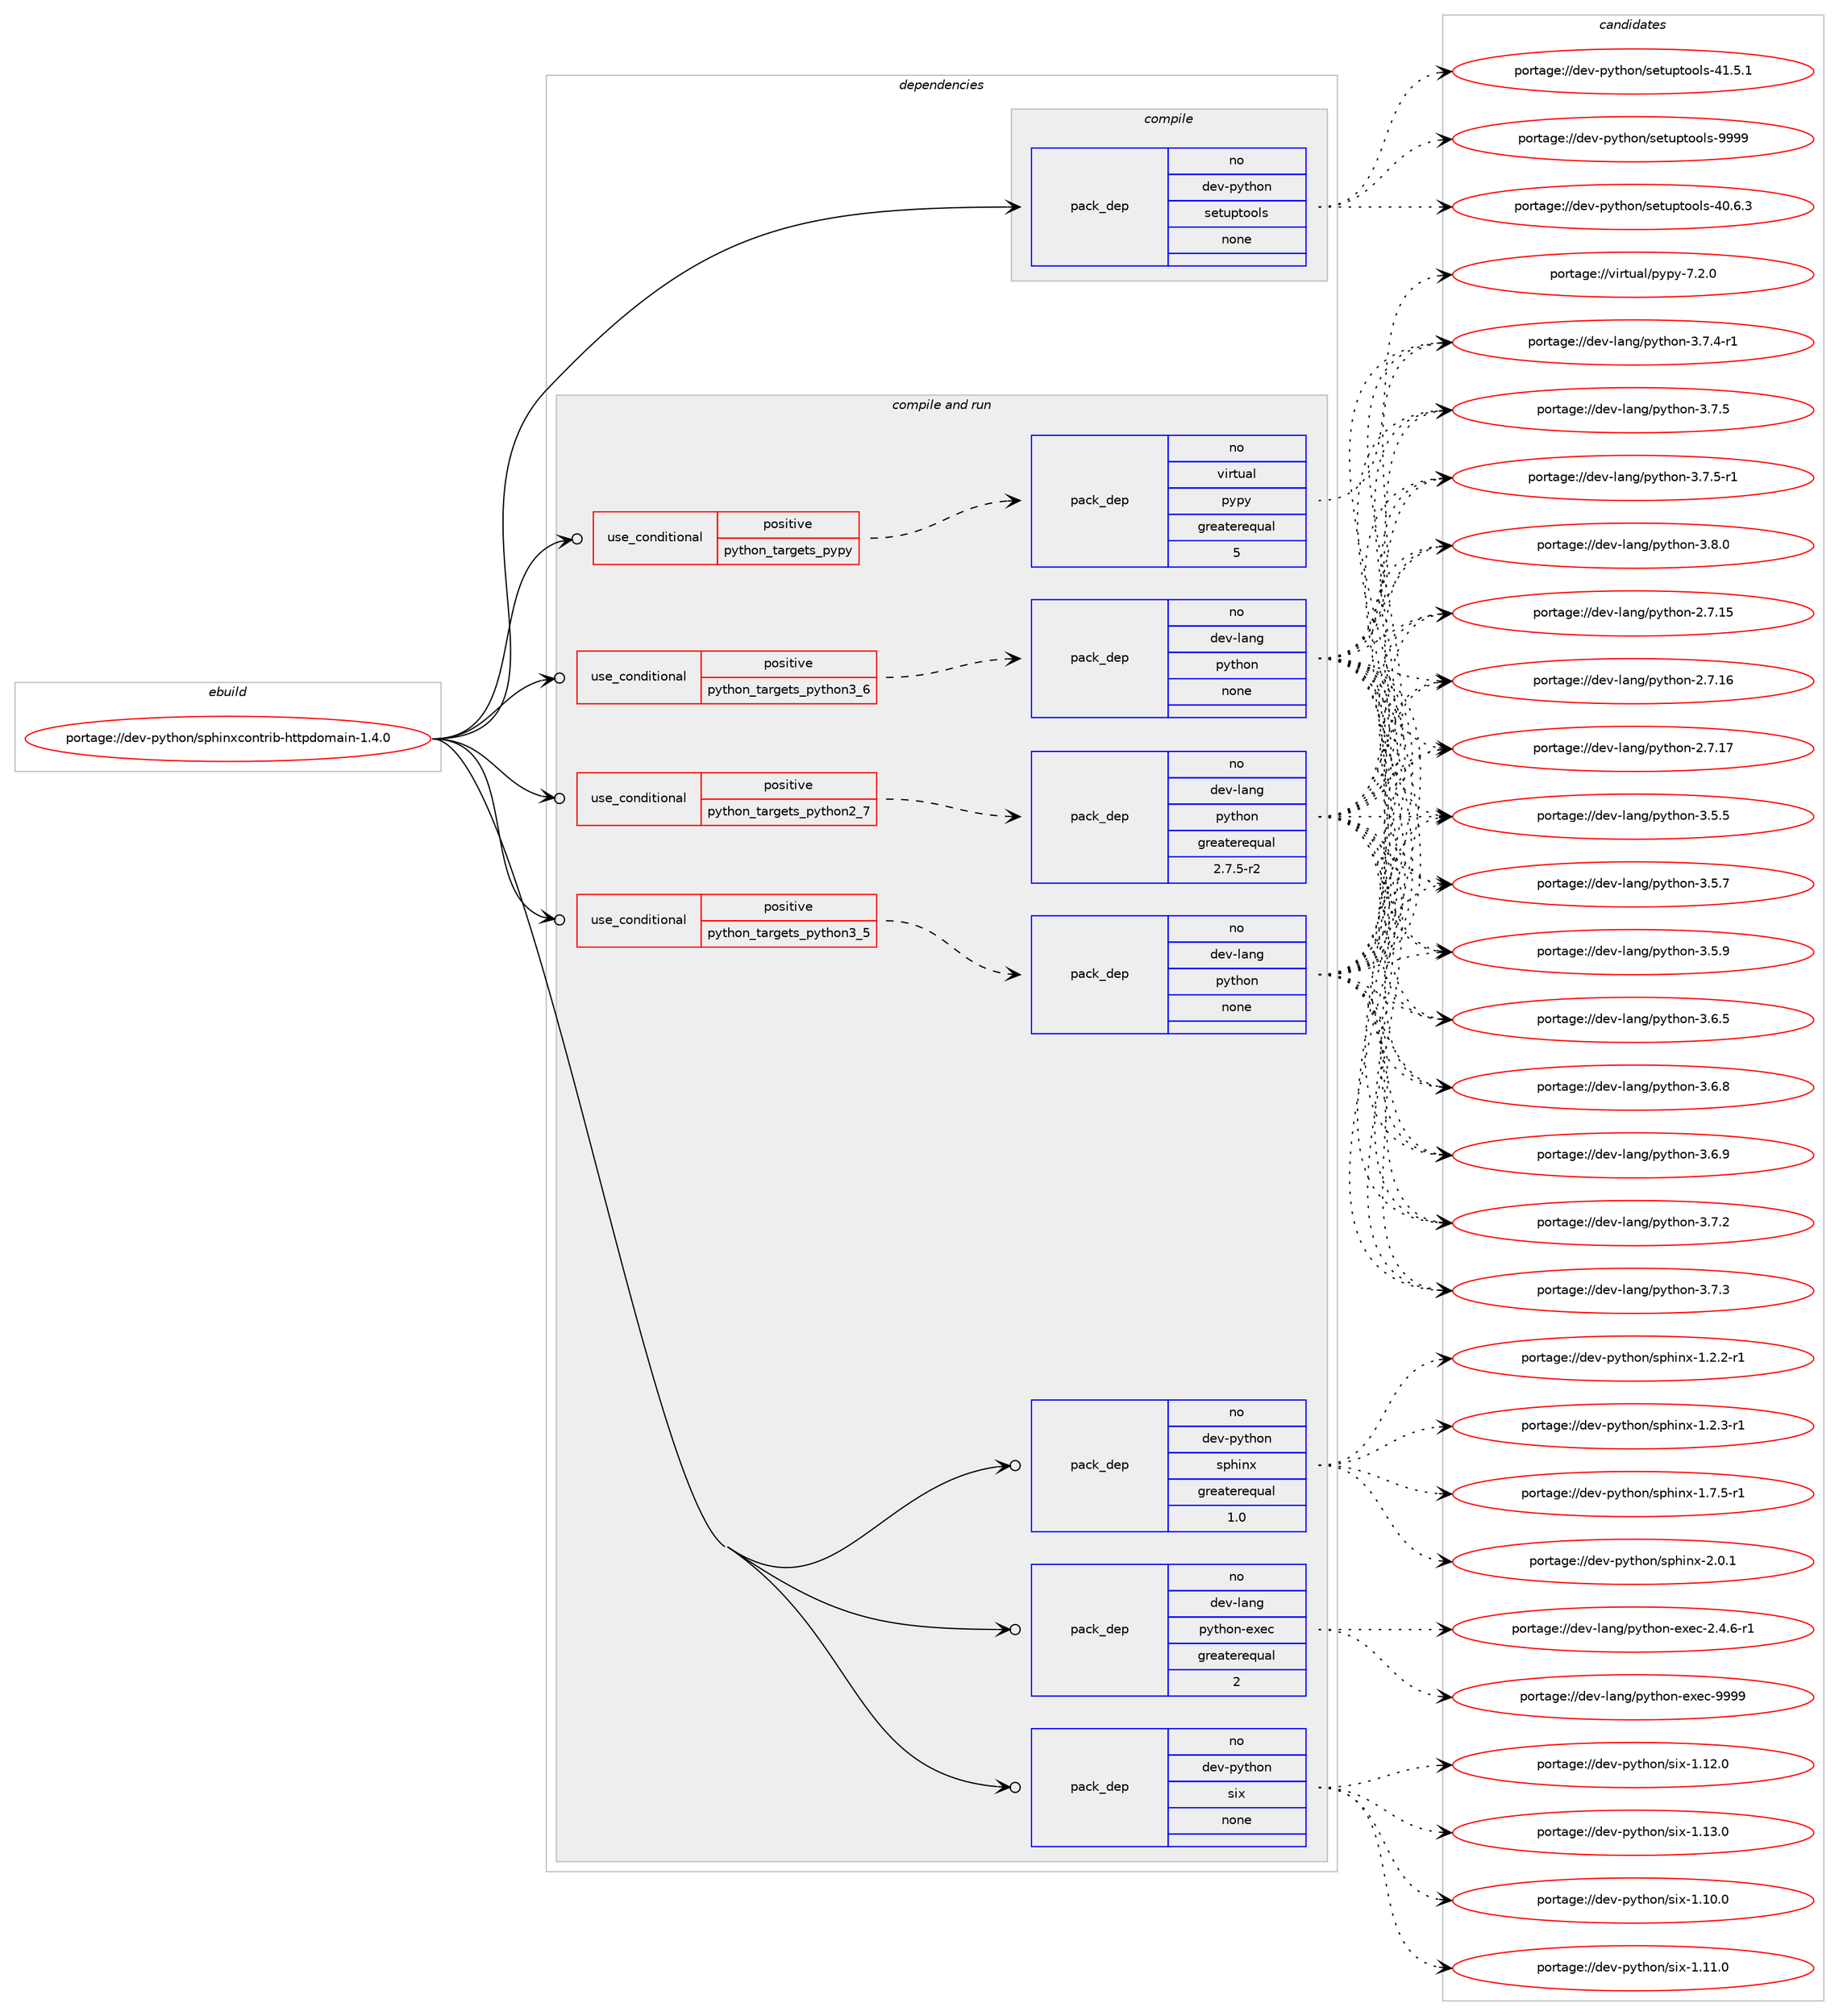 digraph prolog {

# *************
# Graph options
# *************

newrank=true;
concentrate=true;
compound=true;
graph [rankdir=LR,fontname=Helvetica,fontsize=10,ranksep=1.5];#, ranksep=2.5, nodesep=0.2];
edge  [arrowhead=vee];
node  [fontname=Helvetica,fontsize=10];

# **********
# The ebuild
# **********

subgraph cluster_leftcol {
color=gray;
rank=same;
label=<<i>ebuild</i>>;
id [label="portage://dev-python/sphinxcontrib-httpdomain-1.4.0", color=red, width=4, href="../dev-python/sphinxcontrib-httpdomain-1.4.0.svg"];
}

# ****************
# The dependencies
# ****************

subgraph cluster_midcol {
color=gray;
label=<<i>dependencies</i>>;
subgraph cluster_compile {
fillcolor="#eeeeee";
style=filled;
label=<<i>compile</i>>;
subgraph pack130955 {
dependency173405 [label=<<TABLE BORDER="0" CELLBORDER="1" CELLSPACING="0" CELLPADDING="4" WIDTH="220"><TR><TD ROWSPAN="6" CELLPADDING="30">pack_dep</TD></TR><TR><TD WIDTH="110">no</TD></TR><TR><TD>dev-python</TD></TR><TR><TD>setuptools</TD></TR><TR><TD>none</TD></TR><TR><TD></TD></TR></TABLE>>, shape=none, color=blue];
}
id:e -> dependency173405:w [weight=20,style="solid",arrowhead="vee"];
}
subgraph cluster_compileandrun {
fillcolor="#eeeeee";
style=filled;
label=<<i>compile and run</i>>;
subgraph cond39047 {
dependency173406 [label=<<TABLE BORDER="0" CELLBORDER="1" CELLSPACING="0" CELLPADDING="4"><TR><TD ROWSPAN="3" CELLPADDING="10">use_conditional</TD></TR><TR><TD>positive</TD></TR><TR><TD>python_targets_pypy</TD></TR></TABLE>>, shape=none, color=red];
subgraph pack130956 {
dependency173407 [label=<<TABLE BORDER="0" CELLBORDER="1" CELLSPACING="0" CELLPADDING="4" WIDTH="220"><TR><TD ROWSPAN="6" CELLPADDING="30">pack_dep</TD></TR><TR><TD WIDTH="110">no</TD></TR><TR><TD>virtual</TD></TR><TR><TD>pypy</TD></TR><TR><TD>greaterequal</TD></TR><TR><TD>5</TD></TR></TABLE>>, shape=none, color=blue];
}
dependency173406:e -> dependency173407:w [weight=20,style="dashed",arrowhead="vee"];
}
id:e -> dependency173406:w [weight=20,style="solid",arrowhead="odotvee"];
subgraph cond39048 {
dependency173408 [label=<<TABLE BORDER="0" CELLBORDER="1" CELLSPACING="0" CELLPADDING="4"><TR><TD ROWSPAN="3" CELLPADDING="10">use_conditional</TD></TR><TR><TD>positive</TD></TR><TR><TD>python_targets_python2_7</TD></TR></TABLE>>, shape=none, color=red];
subgraph pack130957 {
dependency173409 [label=<<TABLE BORDER="0" CELLBORDER="1" CELLSPACING="0" CELLPADDING="4" WIDTH="220"><TR><TD ROWSPAN="6" CELLPADDING="30">pack_dep</TD></TR><TR><TD WIDTH="110">no</TD></TR><TR><TD>dev-lang</TD></TR><TR><TD>python</TD></TR><TR><TD>greaterequal</TD></TR><TR><TD>2.7.5-r2</TD></TR></TABLE>>, shape=none, color=blue];
}
dependency173408:e -> dependency173409:w [weight=20,style="dashed",arrowhead="vee"];
}
id:e -> dependency173408:w [weight=20,style="solid",arrowhead="odotvee"];
subgraph cond39049 {
dependency173410 [label=<<TABLE BORDER="0" CELLBORDER="1" CELLSPACING="0" CELLPADDING="4"><TR><TD ROWSPAN="3" CELLPADDING="10">use_conditional</TD></TR><TR><TD>positive</TD></TR><TR><TD>python_targets_python3_5</TD></TR></TABLE>>, shape=none, color=red];
subgraph pack130958 {
dependency173411 [label=<<TABLE BORDER="0" CELLBORDER="1" CELLSPACING="0" CELLPADDING="4" WIDTH="220"><TR><TD ROWSPAN="6" CELLPADDING="30">pack_dep</TD></TR><TR><TD WIDTH="110">no</TD></TR><TR><TD>dev-lang</TD></TR><TR><TD>python</TD></TR><TR><TD>none</TD></TR><TR><TD></TD></TR></TABLE>>, shape=none, color=blue];
}
dependency173410:e -> dependency173411:w [weight=20,style="dashed",arrowhead="vee"];
}
id:e -> dependency173410:w [weight=20,style="solid",arrowhead="odotvee"];
subgraph cond39050 {
dependency173412 [label=<<TABLE BORDER="0" CELLBORDER="1" CELLSPACING="0" CELLPADDING="4"><TR><TD ROWSPAN="3" CELLPADDING="10">use_conditional</TD></TR><TR><TD>positive</TD></TR><TR><TD>python_targets_python3_6</TD></TR></TABLE>>, shape=none, color=red];
subgraph pack130959 {
dependency173413 [label=<<TABLE BORDER="0" CELLBORDER="1" CELLSPACING="0" CELLPADDING="4" WIDTH="220"><TR><TD ROWSPAN="6" CELLPADDING="30">pack_dep</TD></TR><TR><TD WIDTH="110">no</TD></TR><TR><TD>dev-lang</TD></TR><TR><TD>python</TD></TR><TR><TD>none</TD></TR><TR><TD></TD></TR></TABLE>>, shape=none, color=blue];
}
dependency173412:e -> dependency173413:w [weight=20,style="dashed",arrowhead="vee"];
}
id:e -> dependency173412:w [weight=20,style="solid",arrowhead="odotvee"];
subgraph pack130960 {
dependency173414 [label=<<TABLE BORDER="0" CELLBORDER="1" CELLSPACING="0" CELLPADDING="4" WIDTH="220"><TR><TD ROWSPAN="6" CELLPADDING="30">pack_dep</TD></TR><TR><TD WIDTH="110">no</TD></TR><TR><TD>dev-lang</TD></TR><TR><TD>python-exec</TD></TR><TR><TD>greaterequal</TD></TR><TR><TD>2</TD></TR></TABLE>>, shape=none, color=blue];
}
id:e -> dependency173414:w [weight=20,style="solid",arrowhead="odotvee"];
subgraph pack130961 {
dependency173415 [label=<<TABLE BORDER="0" CELLBORDER="1" CELLSPACING="0" CELLPADDING="4" WIDTH="220"><TR><TD ROWSPAN="6" CELLPADDING="30">pack_dep</TD></TR><TR><TD WIDTH="110">no</TD></TR><TR><TD>dev-python</TD></TR><TR><TD>six</TD></TR><TR><TD>none</TD></TR><TR><TD></TD></TR></TABLE>>, shape=none, color=blue];
}
id:e -> dependency173415:w [weight=20,style="solid",arrowhead="odotvee"];
subgraph pack130962 {
dependency173416 [label=<<TABLE BORDER="0" CELLBORDER="1" CELLSPACING="0" CELLPADDING="4" WIDTH="220"><TR><TD ROWSPAN="6" CELLPADDING="30">pack_dep</TD></TR><TR><TD WIDTH="110">no</TD></TR><TR><TD>dev-python</TD></TR><TR><TD>sphinx</TD></TR><TR><TD>greaterequal</TD></TR><TR><TD>1.0</TD></TR></TABLE>>, shape=none, color=blue];
}
id:e -> dependency173416:w [weight=20,style="solid",arrowhead="odotvee"];
}
subgraph cluster_run {
fillcolor="#eeeeee";
style=filled;
label=<<i>run</i>>;
}
}

# **************
# The candidates
# **************

subgraph cluster_choices {
rank=same;
color=gray;
label=<<i>candidates</i>>;

subgraph choice130955 {
color=black;
nodesep=1;
choiceportage100101118451121211161041111104711510111611711211611111110811545524846544651 [label="portage://dev-python/setuptools-40.6.3", color=red, width=4,href="../dev-python/setuptools-40.6.3.svg"];
choiceportage100101118451121211161041111104711510111611711211611111110811545524946534649 [label="portage://dev-python/setuptools-41.5.1", color=red, width=4,href="../dev-python/setuptools-41.5.1.svg"];
choiceportage10010111845112121116104111110471151011161171121161111111081154557575757 [label="portage://dev-python/setuptools-9999", color=red, width=4,href="../dev-python/setuptools-9999.svg"];
dependency173405:e -> choiceportage100101118451121211161041111104711510111611711211611111110811545524846544651:w [style=dotted,weight="100"];
dependency173405:e -> choiceportage100101118451121211161041111104711510111611711211611111110811545524946534649:w [style=dotted,weight="100"];
dependency173405:e -> choiceportage10010111845112121116104111110471151011161171121161111111081154557575757:w [style=dotted,weight="100"];
}
subgraph choice130956 {
color=black;
nodesep=1;
choiceportage1181051141161179710847112121112121455546504648 [label="portage://virtual/pypy-7.2.0", color=red, width=4,href="../virtual/pypy-7.2.0.svg"];
dependency173407:e -> choiceportage1181051141161179710847112121112121455546504648:w [style=dotted,weight="100"];
}
subgraph choice130957 {
color=black;
nodesep=1;
choiceportage10010111845108971101034711212111610411111045504655464953 [label="portage://dev-lang/python-2.7.15", color=red, width=4,href="../dev-lang/python-2.7.15.svg"];
choiceportage10010111845108971101034711212111610411111045504655464954 [label="portage://dev-lang/python-2.7.16", color=red, width=4,href="../dev-lang/python-2.7.16.svg"];
choiceportage10010111845108971101034711212111610411111045504655464955 [label="portage://dev-lang/python-2.7.17", color=red, width=4,href="../dev-lang/python-2.7.17.svg"];
choiceportage100101118451089711010347112121116104111110455146534653 [label="portage://dev-lang/python-3.5.5", color=red, width=4,href="../dev-lang/python-3.5.5.svg"];
choiceportage100101118451089711010347112121116104111110455146534655 [label="portage://dev-lang/python-3.5.7", color=red, width=4,href="../dev-lang/python-3.5.7.svg"];
choiceportage100101118451089711010347112121116104111110455146534657 [label="portage://dev-lang/python-3.5.9", color=red, width=4,href="../dev-lang/python-3.5.9.svg"];
choiceportage100101118451089711010347112121116104111110455146544653 [label="portage://dev-lang/python-3.6.5", color=red, width=4,href="../dev-lang/python-3.6.5.svg"];
choiceportage100101118451089711010347112121116104111110455146544656 [label="portage://dev-lang/python-3.6.8", color=red, width=4,href="../dev-lang/python-3.6.8.svg"];
choiceportage100101118451089711010347112121116104111110455146544657 [label="portage://dev-lang/python-3.6.9", color=red, width=4,href="../dev-lang/python-3.6.9.svg"];
choiceportage100101118451089711010347112121116104111110455146554650 [label="portage://dev-lang/python-3.7.2", color=red, width=4,href="../dev-lang/python-3.7.2.svg"];
choiceportage100101118451089711010347112121116104111110455146554651 [label="portage://dev-lang/python-3.7.3", color=red, width=4,href="../dev-lang/python-3.7.3.svg"];
choiceportage1001011184510897110103471121211161041111104551465546524511449 [label="portage://dev-lang/python-3.7.4-r1", color=red, width=4,href="../dev-lang/python-3.7.4-r1.svg"];
choiceportage100101118451089711010347112121116104111110455146554653 [label="portage://dev-lang/python-3.7.5", color=red, width=4,href="../dev-lang/python-3.7.5.svg"];
choiceportage1001011184510897110103471121211161041111104551465546534511449 [label="portage://dev-lang/python-3.7.5-r1", color=red, width=4,href="../dev-lang/python-3.7.5-r1.svg"];
choiceportage100101118451089711010347112121116104111110455146564648 [label="portage://dev-lang/python-3.8.0", color=red, width=4,href="../dev-lang/python-3.8.0.svg"];
dependency173409:e -> choiceportage10010111845108971101034711212111610411111045504655464953:w [style=dotted,weight="100"];
dependency173409:e -> choiceportage10010111845108971101034711212111610411111045504655464954:w [style=dotted,weight="100"];
dependency173409:e -> choiceportage10010111845108971101034711212111610411111045504655464955:w [style=dotted,weight="100"];
dependency173409:e -> choiceportage100101118451089711010347112121116104111110455146534653:w [style=dotted,weight="100"];
dependency173409:e -> choiceportage100101118451089711010347112121116104111110455146534655:w [style=dotted,weight="100"];
dependency173409:e -> choiceportage100101118451089711010347112121116104111110455146534657:w [style=dotted,weight="100"];
dependency173409:e -> choiceportage100101118451089711010347112121116104111110455146544653:w [style=dotted,weight="100"];
dependency173409:e -> choiceportage100101118451089711010347112121116104111110455146544656:w [style=dotted,weight="100"];
dependency173409:e -> choiceportage100101118451089711010347112121116104111110455146544657:w [style=dotted,weight="100"];
dependency173409:e -> choiceportage100101118451089711010347112121116104111110455146554650:w [style=dotted,weight="100"];
dependency173409:e -> choiceportage100101118451089711010347112121116104111110455146554651:w [style=dotted,weight="100"];
dependency173409:e -> choiceportage1001011184510897110103471121211161041111104551465546524511449:w [style=dotted,weight="100"];
dependency173409:e -> choiceportage100101118451089711010347112121116104111110455146554653:w [style=dotted,weight="100"];
dependency173409:e -> choiceportage1001011184510897110103471121211161041111104551465546534511449:w [style=dotted,weight="100"];
dependency173409:e -> choiceportage100101118451089711010347112121116104111110455146564648:w [style=dotted,weight="100"];
}
subgraph choice130958 {
color=black;
nodesep=1;
choiceportage10010111845108971101034711212111610411111045504655464953 [label="portage://dev-lang/python-2.7.15", color=red, width=4,href="../dev-lang/python-2.7.15.svg"];
choiceportage10010111845108971101034711212111610411111045504655464954 [label="portage://dev-lang/python-2.7.16", color=red, width=4,href="../dev-lang/python-2.7.16.svg"];
choiceportage10010111845108971101034711212111610411111045504655464955 [label="portage://dev-lang/python-2.7.17", color=red, width=4,href="../dev-lang/python-2.7.17.svg"];
choiceportage100101118451089711010347112121116104111110455146534653 [label="portage://dev-lang/python-3.5.5", color=red, width=4,href="../dev-lang/python-3.5.5.svg"];
choiceportage100101118451089711010347112121116104111110455146534655 [label="portage://dev-lang/python-3.5.7", color=red, width=4,href="../dev-lang/python-3.5.7.svg"];
choiceportage100101118451089711010347112121116104111110455146534657 [label="portage://dev-lang/python-3.5.9", color=red, width=4,href="../dev-lang/python-3.5.9.svg"];
choiceportage100101118451089711010347112121116104111110455146544653 [label="portage://dev-lang/python-3.6.5", color=red, width=4,href="../dev-lang/python-3.6.5.svg"];
choiceportage100101118451089711010347112121116104111110455146544656 [label="portage://dev-lang/python-3.6.8", color=red, width=4,href="../dev-lang/python-3.6.8.svg"];
choiceportage100101118451089711010347112121116104111110455146544657 [label="portage://dev-lang/python-3.6.9", color=red, width=4,href="../dev-lang/python-3.6.9.svg"];
choiceportage100101118451089711010347112121116104111110455146554650 [label="portage://dev-lang/python-3.7.2", color=red, width=4,href="../dev-lang/python-3.7.2.svg"];
choiceportage100101118451089711010347112121116104111110455146554651 [label="portage://dev-lang/python-3.7.3", color=red, width=4,href="../dev-lang/python-3.7.3.svg"];
choiceportage1001011184510897110103471121211161041111104551465546524511449 [label="portage://dev-lang/python-3.7.4-r1", color=red, width=4,href="../dev-lang/python-3.7.4-r1.svg"];
choiceportage100101118451089711010347112121116104111110455146554653 [label="portage://dev-lang/python-3.7.5", color=red, width=4,href="../dev-lang/python-3.7.5.svg"];
choiceportage1001011184510897110103471121211161041111104551465546534511449 [label="portage://dev-lang/python-3.7.5-r1", color=red, width=4,href="../dev-lang/python-3.7.5-r1.svg"];
choiceportage100101118451089711010347112121116104111110455146564648 [label="portage://dev-lang/python-3.8.0", color=red, width=4,href="../dev-lang/python-3.8.0.svg"];
dependency173411:e -> choiceportage10010111845108971101034711212111610411111045504655464953:w [style=dotted,weight="100"];
dependency173411:e -> choiceportage10010111845108971101034711212111610411111045504655464954:w [style=dotted,weight="100"];
dependency173411:e -> choiceportage10010111845108971101034711212111610411111045504655464955:w [style=dotted,weight="100"];
dependency173411:e -> choiceportage100101118451089711010347112121116104111110455146534653:w [style=dotted,weight="100"];
dependency173411:e -> choiceportage100101118451089711010347112121116104111110455146534655:w [style=dotted,weight="100"];
dependency173411:e -> choiceportage100101118451089711010347112121116104111110455146534657:w [style=dotted,weight="100"];
dependency173411:e -> choiceportage100101118451089711010347112121116104111110455146544653:w [style=dotted,weight="100"];
dependency173411:e -> choiceportage100101118451089711010347112121116104111110455146544656:w [style=dotted,weight="100"];
dependency173411:e -> choiceportage100101118451089711010347112121116104111110455146544657:w [style=dotted,weight="100"];
dependency173411:e -> choiceportage100101118451089711010347112121116104111110455146554650:w [style=dotted,weight="100"];
dependency173411:e -> choiceportage100101118451089711010347112121116104111110455146554651:w [style=dotted,weight="100"];
dependency173411:e -> choiceportage1001011184510897110103471121211161041111104551465546524511449:w [style=dotted,weight="100"];
dependency173411:e -> choiceportage100101118451089711010347112121116104111110455146554653:w [style=dotted,weight="100"];
dependency173411:e -> choiceportage1001011184510897110103471121211161041111104551465546534511449:w [style=dotted,weight="100"];
dependency173411:e -> choiceportage100101118451089711010347112121116104111110455146564648:w [style=dotted,weight="100"];
}
subgraph choice130959 {
color=black;
nodesep=1;
choiceportage10010111845108971101034711212111610411111045504655464953 [label="portage://dev-lang/python-2.7.15", color=red, width=4,href="../dev-lang/python-2.7.15.svg"];
choiceportage10010111845108971101034711212111610411111045504655464954 [label="portage://dev-lang/python-2.7.16", color=red, width=4,href="../dev-lang/python-2.7.16.svg"];
choiceportage10010111845108971101034711212111610411111045504655464955 [label="portage://dev-lang/python-2.7.17", color=red, width=4,href="../dev-lang/python-2.7.17.svg"];
choiceportage100101118451089711010347112121116104111110455146534653 [label="portage://dev-lang/python-3.5.5", color=red, width=4,href="../dev-lang/python-3.5.5.svg"];
choiceportage100101118451089711010347112121116104111110455146534655 [label="portage://dev-lang/python-3.5.7", color=red, width=4,href="../dev-lang/python-3.5.7.svg"];
choiceportage100101118451089711010347112121116104111110455146534657 [label="portage://dev-lang/python-3.5.9", color=red, width=4,href="../dev-lang/python-3.5.9.svg"];
choiceportage100101118451089711010347112121116104111110455146544653 [label="portage://dev-lang/python-3.6.5", color=red, width=4,href="../dev-lang/python-3.6.5.svg"];
choiceportage100101118451089711010347112121116104111110455146544656 [label="portage://dev-lang/python-3.6.8", color=red, width=4,href="../dev-lang/python-3.6.8.svg"];
choiceportage100101118451089711010347112121116104111110455146544657 [label="portage://dev-lang/python-3.6.9", color=red, width=4,href="../dev-lang/python-3.6.9.svg"];
choiceportage100101118451089711010347112121116104111110455146554650 [label="portage://dev-lang/python-3.7.2", color=red, width=4,href="../dev-lang/python-3.7.2.svg"];
choiceportage100101118451089711010347112121116104111110455146554651 [label="portage://dev-lang/python-3.7.3", color=red, width=4,href="../dev-lang/python-3.7.3.svg"];
choiceportage1001011184510897110103471121211161041111104551465546524511449 [label="portage://dev-lang/python-3.7.4-r1", color=red, width=4,href="../dev-lang/python-3.7.4-r1.svg"];
choiceportage100101118451089711010347112121116104111110455146554653 [label="portage://dev-lang/python-3.7.5", color=red, width=4,href="../dev-lang/python-3.7.5.svg"];
choiceportage1001011184510897110103471121211161041111104551465546534511449 [label="portage://dev-lang/python-3.7.5-r1", color=red, width=4,href="../dev-lang/python-3.7.5-r1.svg"];
choiceportage100101118451089711010347112121116104111110455146564648 [label="portage://dev-lang/python-3.8.0", color=red, width=4,href="../dev-lang/python-3.8.0.svg"];
dependency173413:e -> choiceportage10010111845108971101034711212111610411111045504655464953:w [style=dotted,weight="100"];
dependency173413:e -> choiceportage10010111845108971101034711212111610411111045504655464954:w [style=dotted,weight="100"];
dependency173413:e -> choiceportage10010111845108971101034711212111610411111045504655464955:w [style=dotted,weight="100"];
dependency173413:e -> choiceportage100101118451089711010347112121116104111110455146534653:w [style=dotted,weight="100"];
dependency173413:e -> choiceportage100101118451089711010347112121116104111110455146534655:w [style=dotted,weight="100"];
dependency173413:e -> choiceportage100101118451089711010347112121116104111110455146534657:w [style=dotted,weight="100"];
dependency173413:e -> choiceportage100101118451089711010347112121116104111110455146544653:w [style=dotted,weight="100"];
dependency173413:e -> choiceportage100101118451089711010347112121116104111110455146544656:w [style=dotted,weight="100"];
dependency173413:e -> choiceportage100101118451089711010347112121116104111110455146544657:w [style=dotted,weight="100"];
dependency173413:e -> choiceportage100101118451089711010347112121116104111110455146554650:w [style=dotted,weight="100"];
dependency173413:e -> choiceportage100101118451089711010347112121116104111110455146554651:w [style=dotted,weight="100"];
dependency173413:e -> choiceportage1001011184510897110103471121211161041111104551465546524511449:w [style=dotted,weight="100"];
dependency173413:e -> choiceportage100101118451089711010347112121116104111110455146554653:w [style=dotted,weight="100"];
dependency173413:e -> choiceportage1001011184510897110103471121211161041111104551465546534511449:w [style=dotted,weight="100"];
dependency173413:e -> choiceportage100101118451089711010347112121116104111110455146564648:w [style=dotted,weight="100"];
}
subgraph choice130960 {
color=black;
nodesep=1;
choiceportage10010111845108971101034711212111610411111045101120101994550465246544511449 [label="portage://dev-lang/python-exec-2.4.6-r1", color=red, width=4,href="../dev-lang/python-exec-2.4.6-r1.svg"];
choiceportage10010111845108971101034711212111610411111045101120101994557575757 [label="portage://dev-lang/python-exec-9999", color=red, width=4,href="../dev-lang/python-exec-9999.svg"];
dependency173414:e -> choiceportage10010111845108971101034711212111610411111045101120101994550465246544511449:w [style=dotted,weight="100"];
dependency173414:e -> choiceportage10010111845108971101034711212111610411111045101120101994557575757:w [style=dotted,weight="100"];
}
subgraph choice130961 {
color=black;
nodesep=1;
choiceportage100101118451121211161041111104711510512045494649484648 [label="portage://dev-python/six-1.10.0", color=red, width=4,href="../dev-python/six-1.10.0.svg"];
choiceportage100101118451121211161041111104711510512045494649494648 [label="portage://dev-python/six-1.11.0", color=red, width=4,href="../dev-python/six-1.11.0.svg"];
choiceportage100101118451121211161041111104711510512045494649504648 [label="portage://dev-python/six-1.12.0", color=red, width=4,href="../dev-python/six-1.12.0.svg"];
choiceportage100101118451121211161041111104711510512045494649514648 [label="portage://dev-python/six-1.13.0", color=red, width=4,href="../dev-python/six-1.13.0.svg"];
dependency173415:e -> choiceportage100101118451121211161041111104711510512045494649484648:w [style=dotted,weight="100"];
dependency173415:e -> choiceportage100101118451121211161041111104711510512045494649494648:w [style=dotted,weight="100"];
dependency173415:e -> choiceportage100101118451121211161041111104711510512045494649504648:w [style=dotted,weight="100"];
dependency173415:e -> choiceportage100101118451121211161041111104711510512045494649514648:w [style=dotted,weight="100"];
}
subgraph choice130962 {
color=black;
nodesep=1;
choiceportage10010111845112121116104111110471151121041051101204549465046504511449 [label="portage://dev-python/sphinx-1.2.2-r1", color=red, width=4,href="../dev-python/sphinx-1.2.2-r1.svg"];
choiceportage10010111845112121116104111110471151121041051101204549465046514511449 [label="portage://dev-python/sphinx-1.2.3-r1", color=red, width=4,href="../dev-python/sphinx-1.2.3-r1.svg"];
choiceportage10010111845112121116104111110471151121041051101204549465546534511449 [label="portage://dev-python/sphinx-1.7.5-r1", color=red, width=4,href="../dev-python/sphinx-1.7.5-r1.svg"];
choiceportage1001011184511212111610411111047115112104105110120455046484649 [label="portage://dev-python/sphinx-2.0.1", color=red, width=4,href="../dev-python/sphinx-2.0.1.svg"];
dependency173416:e -> choiceportage10010111845112121116104111110471151121041051101204549465046504511449:w [style=dotted,weight="100"];
dependency173416:e -> choiceportage10010111845112121116104111110471151121041051101204549465046514511449:w [style=dotted,weight="100"];
dependency173416:e -> choiceportage10010111845112121116104111110471151121041051101204549465546534511449:w [style=dotted,weight="100"];
dependency173416:e -> choiceportage1001011184511212111610411111047115112104105110120455046484649:w [style=dotted,weight="100"];
}
}

}
